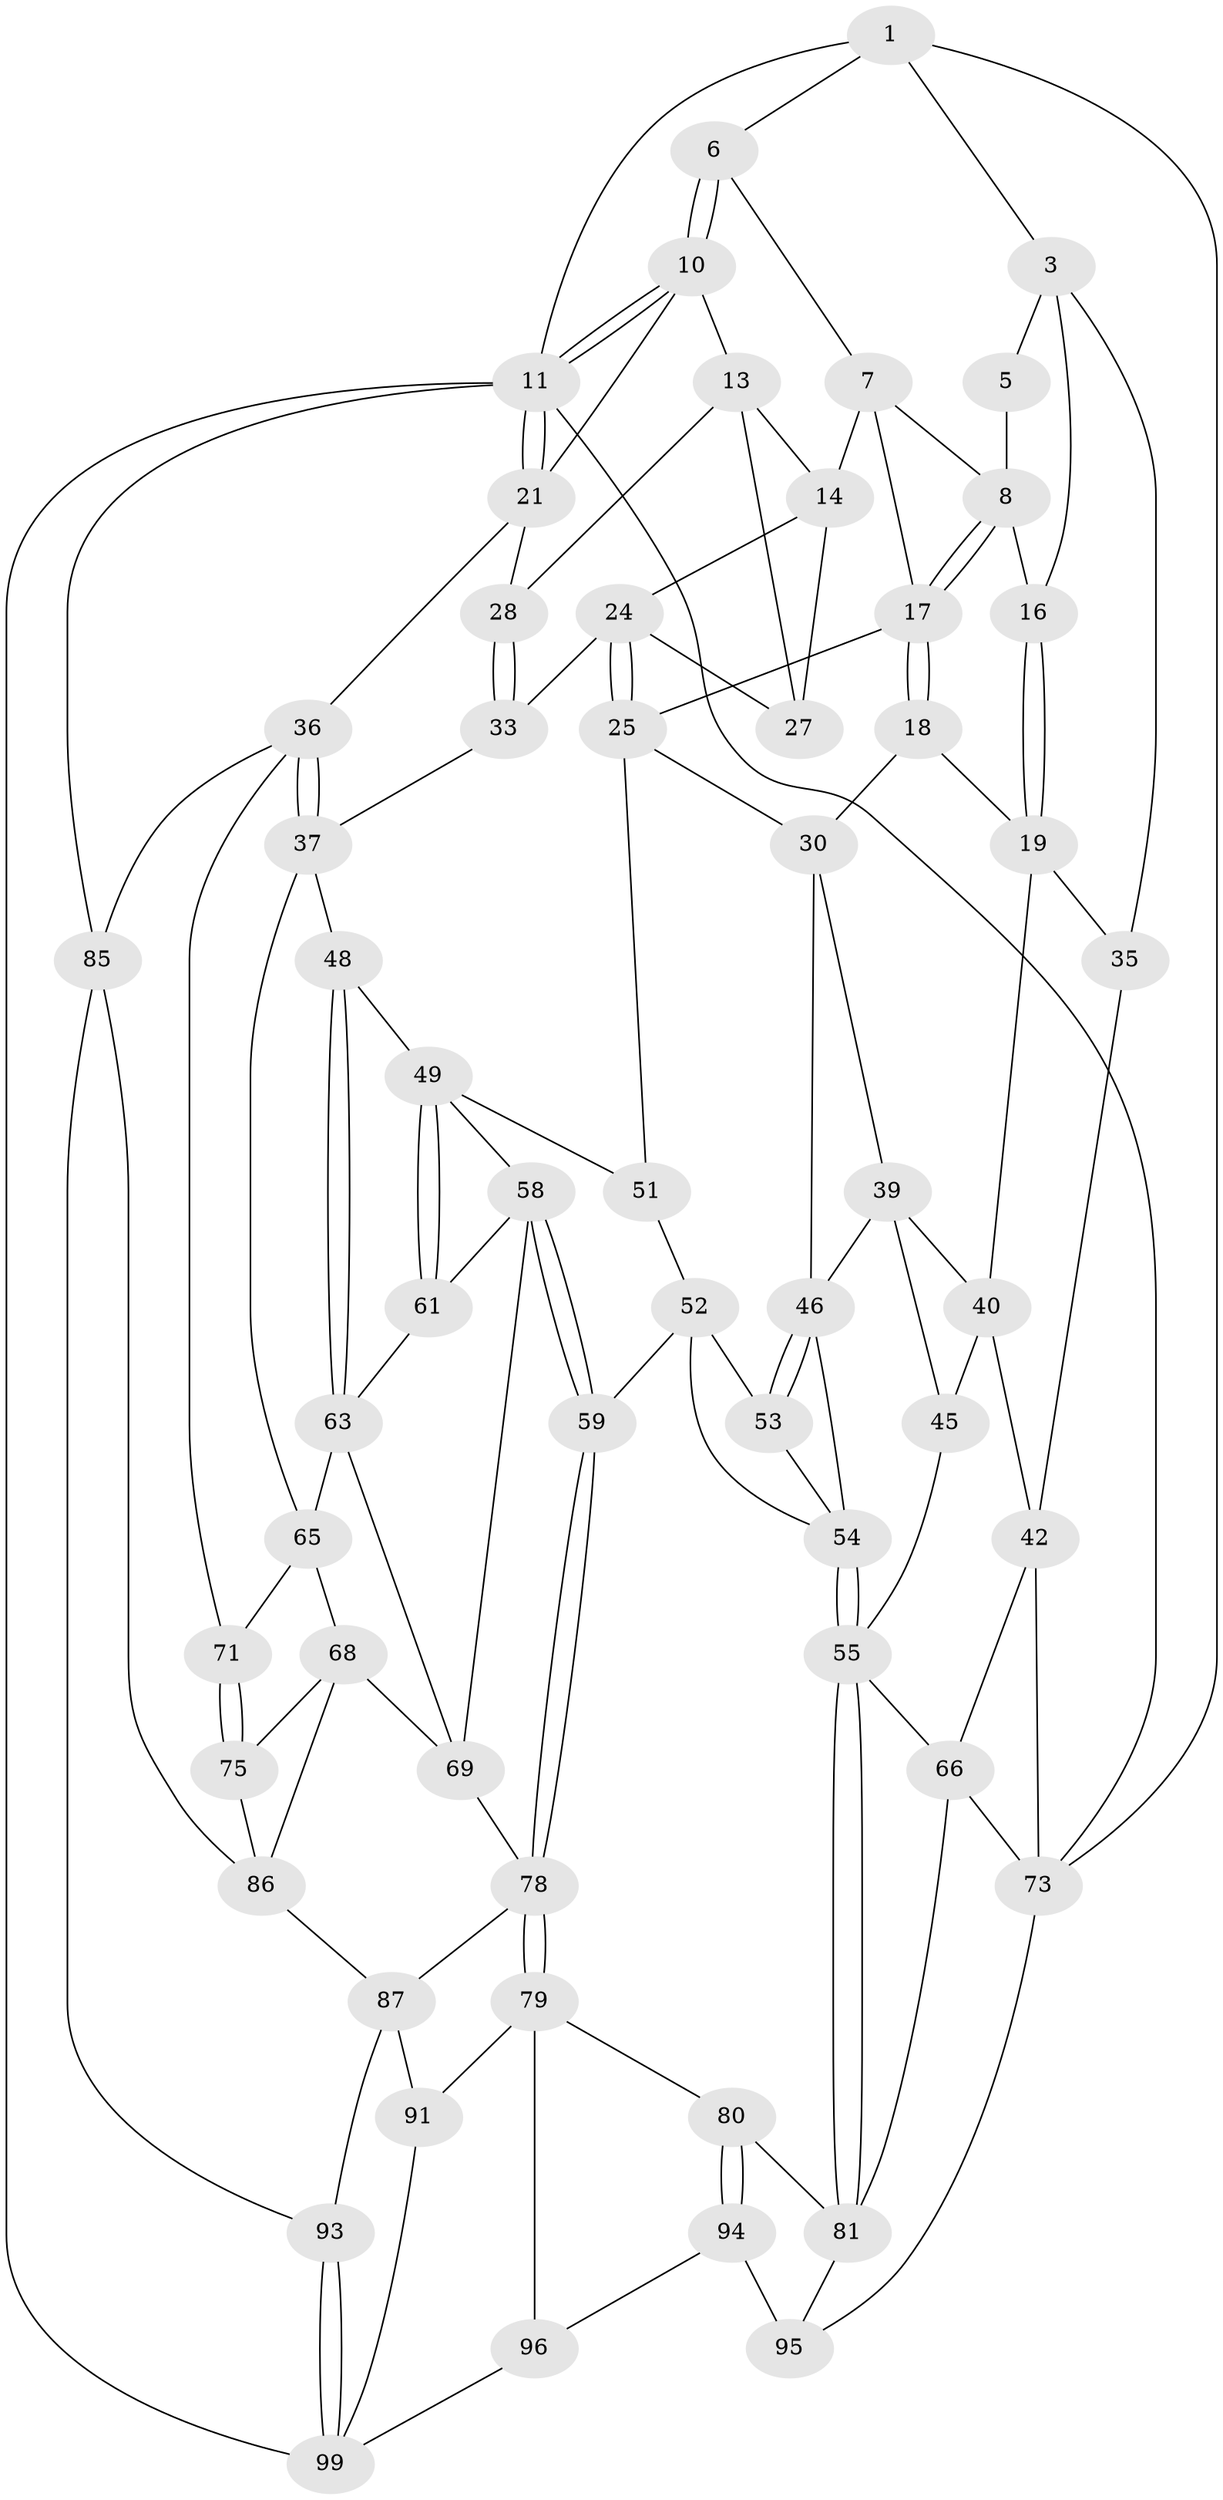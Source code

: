 // Generated by graph-tools (version 1.1) at 2025/52/02/27/25 19:52:37]
// undirected, 60 vertices, 130 edges
graph export_dot {
graph [start="1"]
  node [color=gray90,style=filled];
  1 [pos="+0.34168861779113374+0",super="+2"];
  3 [pos="+0+0",super="+4"];
  5 [pos="+0.2544136690292176+0.03781041758099356"];
  6 [pos="+0.44273749136546636+0"];
  7 [pos="+0.42304346355099376+0",super="+15"];
  8 [pos="+0.3743598611018133+0.10453599398157547",super="+9"];
  10 [pos="+0.7441744385469249+0",super="+12"];
  11 [pos="+1+0",super="+84"];
  13 [pos="+0.7097704633824083+0.08862776528462404",super="+26"];
  14 [pos="+0.6162364154663066+0.1494609850606809",super="+23"];
  16 [pos="+0.18783220600837677+0.1906182609383285"];
  17 [pos="+0.4152081259044924+0.17389749785945346",super="+20"];
  18 [pos="+0.3046914683384247+0.3040416205930286"];
  19 [pos="+0.19565772735824918+0.21065054095235022",super="+34"];
  21 [pos="+1+0.22012809631596408",super="+22"];
  24 [pos="+0.5755917617535988+0.3071254663393842",super="+32"];
  25 [pos="+0.49421565147252117+0.3675547491240921",super="+29"];
  27 [pos="+0.7382410742930918+0.226998101170916"];
  28 [pos="+0.9378445158809404+0.2631043356750957"];
  30 [pos="+0.4395347495423062+0.36873186049358714",super="+31"];
  33 [pos="+0.7964826936839176+0.3725333514109013"];
  35 [pos="+0+0.4082806194964044"];
  36 [pos="+1+0.45428758815364134",super="+70"];
  37 [pos="+1+0.4643242709198139",super="+38"];
  39 [pos="+0.2531810660268373+0.4137170287047305",super="+44"];
  40 [pos="+0.1447274091058624+0.39687765581154805",super="+41"];
  42 [pos="+0.11457190825954963+0.5644078875427799",super="+43"];
  45 [pos="+0.24091257463152105+0.46174723413575824"];
  46 [pos="+0.3510149569353002+0.46157935686484974",super="+47"];
  48 [pos="+0.7951357509962568+0.4085318713428127"];
  49 [pos="+0.6434000384165561+0.45162466616896996",super="+50"];
  51 [pos="+0.49759188489932077+0.3834382884282162"];
  52 [pos="+0.47810210291817185+0.4415375469294384",super="+60"];
  53 [pos="+0.3563988743928678+0.5188328424149482"];
  54 [pos="+0.3173457252220561+0.5935811530684517",super="+57"];
  55 [pos="+0.23856068503714703+0.6184992194135496",super="+56"];
  58 [pos="+0.5625125575929104+0.6129605352253753",super="+62"];
  59 [pos="+0.4596509365526753+0.6668163670192946"];
  61 [pos="+0.6569633640918878+0.5753527035546123"];
  63 [pos="+0.7978901620886618+0.4603380528771302",super="+64"];
  65 [pos="+0.8894552285441278+0.5868928998134593",super="+67"];
  66 [pos="+0.18098339669897606+0.6023383421890907",super="+77"];
  68 [pos="+0.8189403829122319+0.6565358055016712",super="+76"];
  69 [pos="+0.7476505650033335+0.6310558217548953",super="+72"];
  71 [pos="+0.9142281560425298+0.6158089797412261"];
  73 [pos="+0+0.712055307547388",super="+74"];
  75 [pos="+0.9420629203092727+0.794953720704351"];
  78 [pos="+0.4601425757387009+0.764710033444111",super="+82"];
  79 [pos="+0.438006599253512+0.8036830486241895",super="+92"];
  80 [pos="+0.37475299729045286+0.8316897119190235"];
  81 [pos="+0.24064749078549882+0.6712620967356657",super="+83"];
  85 [pos="+1+0.9536974658283869",super="+89"];
  86 [pos="+0.780645813768498+0.7655860038013603",super="+88"];
  87 [pos="+0.6906067072461763+0.7909092201004251",super="+90"];
  91 [pos="+0.6445275801201839+1"];
  93 [pos="+0.8209754215751062+0.9047292019318041"];
  94 [pos="+0.37159272362926743+0.834141819823614",super="+97"];
  95 [pos="+0.15252800739152253+0.8512630563384304",super="+98"];
  96 [pos="+0.38074368482360876+1"];
  99 [pos="+0.9554102735732576+1",super="+100"];
  1 -- 6;
  1 -- 73;
  1 -- 11;
  1 -- 3;
  3 -- 35;
  3 -- 16;
  3 -- 5;
  5 -- 8;
  6 -- 7;
  6 -- 10;
  6 -- 10;
  7 -- 8;
  7 -- 14;
  7 -- 17;
  8 -- 17;
  8 -- 17;
  8 -- 16;
  10 -- 11;
  10 -- 11;
  10 -- 13;
  10 -- 21;
  11 -- 21;
  11 -- 21;
  11 -- 99;
  11 -- 73;
  11 -- 85;
  13 -- 14;
  13 -- 27;
  13 -- 28;
  14 -- 24;
  14 -- 27;
  16 -- 19;
  16 -- 19;
  17 -- 18;
  17 -- 18;
  17 -- 25;
  18 -- 19;
  18 -- 30;
  19 -- 40;
  19 -- 35;
  21 -- 36;
  21 -- 28;
  24 -- 25;
  24 -- 25;
  24 -- 33;
  24 -- 27;
  25 -- 51;
  25 -- 30;
  28 -- 33;
  28 -- 33;
  30 -- 46;
  30 -- 39;
  33 -- 37;
  35 -- 42;
  36 -- 37;
  36 -- 37;
  36 -- 85;
  36 -- 71;
  37 -- 65;
  37 -- 48;
  39 -- 40;
  39 -- 45;
  39 -- 46;
  40 -- 42;
  40 -- 45;
  42 -- 66;
  42 -- 73;
  45 -- 55;
  46 -- 53;
  46 -- 53;
  46 -- 54;
  48 -- 49;
  48 -- 63;
  48 -- 63;
  49 -- 61;
  49 -- 61;
  49 -- 58;
  49 -- 51;
  51 -- 52;
  52 -- 53;
  52 -- 59;
  52 -- 54;
  53 -- 54;
  54 -- 55;
  54 -- 55;
  55 -- 81;
  55 -- 81;
  55 -- 66;
  58 -- 59;
  58 -- 59;
  58 -- 69;
  58 -- 61;
  59 -- 78;
  59 -- 78;
  61 -- 63;
  63 -- 65;
  63 -- 69;
  65 -- 68;
  65 -- 71;
  66 -- 73;
  66 -- 81;
  68 -- 69;
  68 -- 75;
  68 -- 86;
  69 -- 78;
  71 -- 75;
  71 -- 75;
  73 -- 95;
  75 -- 86;
  78 -- 79;
  78 -- 79;
  78 -- 87;
  79 -- 80;
  79 -- 96;
  79 -- 91;
  80 -- 81;
  80 -- 94;
  80 -- 94;
  81 -- 95;
  85 -- 93;
  85 -- 86;
  86 -- 87;
  87 -- 91;
  87 -- 93;
  91 -- 99;
  93 -- 99;
  93 -- 99;
  94 -- 95 [weight=2];
  94 -- 96;
  96 -- 99;
}
